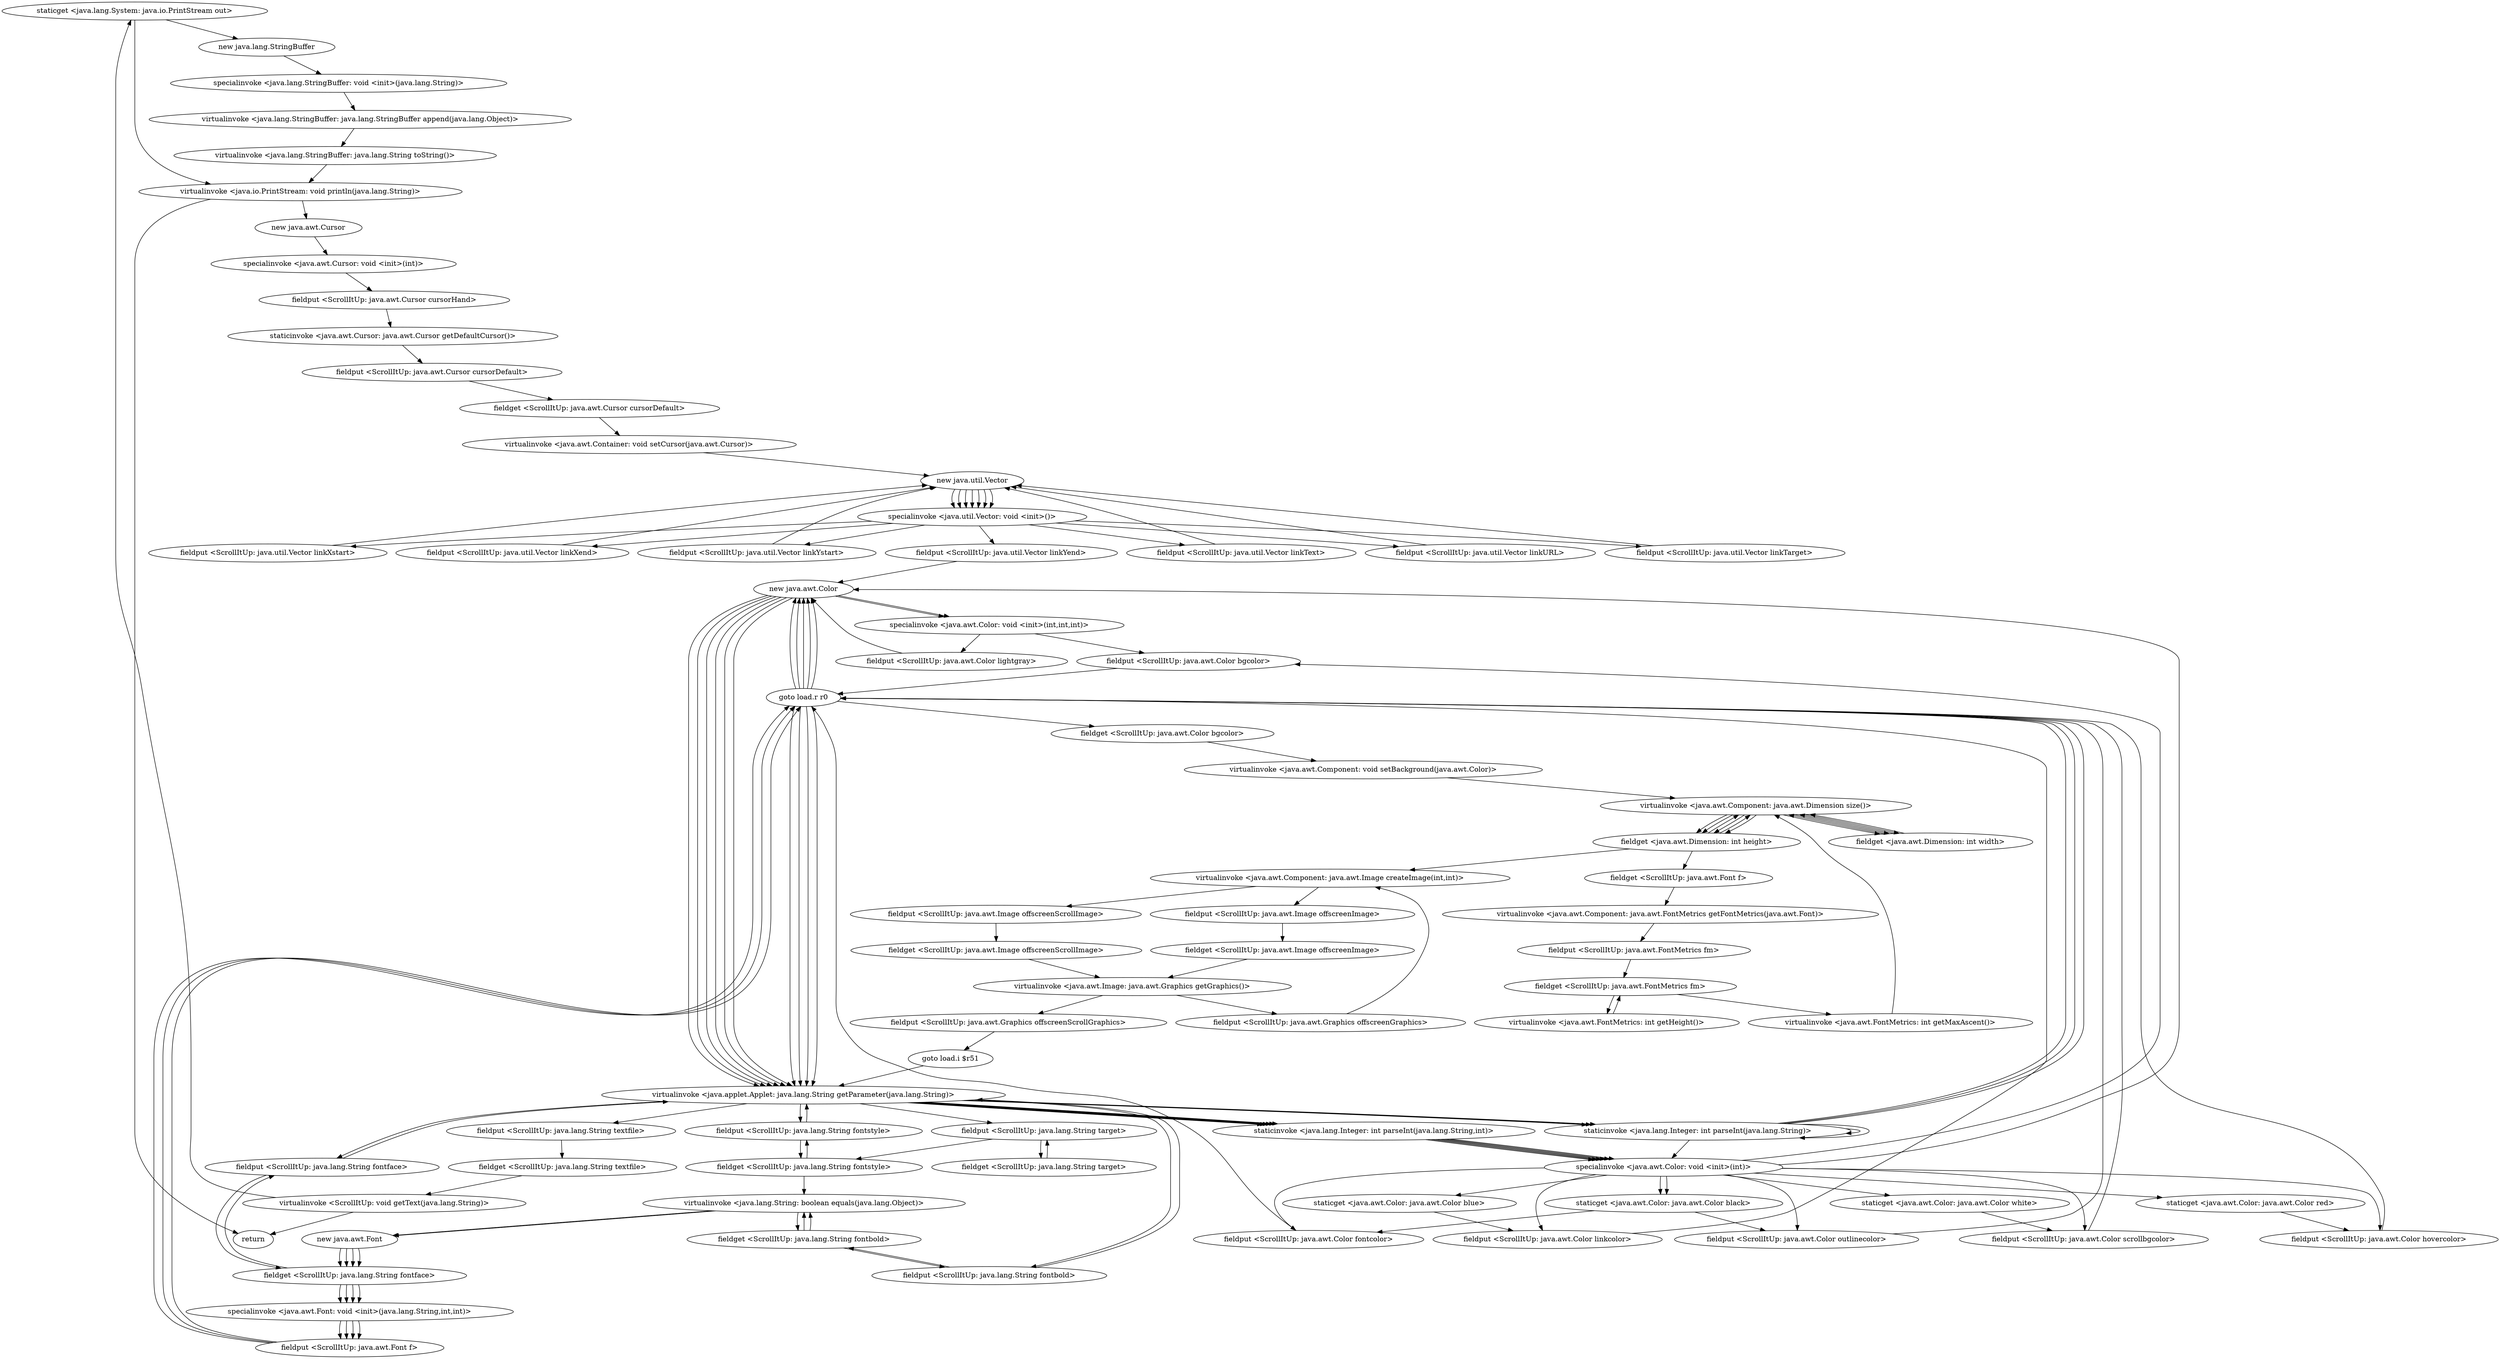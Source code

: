 digraph "" {
"staticget <java.lang.System: java.io.PrintStream out>";
 "staticget <java.lang.System: java.io.PrintStream out>"->"virtualinvoke <java.io.PrintStream: void println(java.lang.String)>";
 "virtualinvoke <java.io.PrintStream: void println(java.lang.String)>"->"new java.awt.Cursor";
 "new java.awt.Cursor"->"specialinvoke <java.awt.Cursor: void <init>(int)>";
 "specialinvoke <java.awt.Cursor: void <init>(int)>"->"fieldput <ScrollItUp: java.awt.Cursor cursorHand>";
 "fieldput <ScrollItUp: java.awt.Cursor cursorHand>"->"staticinvoke <java.awt.Cursor: java.awt.Cursor getDefaultCursor()>";
 "staticinvoke <java.awt.Cursor: java.awt.Cursor getDefaultCursor()>"->"fieldput <ScrollItUp: java.awt.Cursor cursorDefault>";
 "fieldput <ScrollItUp: java.awt.Cursor cursorDefault>"->"fieldget <ScrollItUp: java.awt.Cursor cursorDefault>";
 "fieldget <ScrollItUp: java.awt.Cursor cursorDefault>"->"virtualinvoke <java.awt.Container: void setCursor(java.awt.Cursor)>";
 "virtualinvoke <java.awt.Container: void setCursor(java.awt.Cursor)>"->"new java.util.Vector";
 "new java.util.Vector"->"specialinvoke <java.util.Vector: void <init>()>";
 "specialinvoke <java.util.Vector: void <init>()>"->"fieldput <ScrollItUp: java.util.Vector linkText>";
 "fieldput <ScrollItUp: java.util.Vector linkText>"->"new java.util.Vector";
 "new java.util.Vector"->"specialinvoke <java.util.Vector: void <init>()>";
 "specialinvoke <java.util.Vector: void <init>()>"->"fieldput <ScrollItUp: java.util.Vector linkURL>";
 "fieldput <ScrollItUp: java.util.Vector linkURL>"->"new java.util.Vector";
 "new java.util.Vector"->"specialinvoke <java.util.Vector: void <init>()>";
 "specialinvoke <java.util.Vector: void <init>()>"->"fieldput <ScrollItUp: java.util.Vector linkTarget>";
 "fieldput <ScrollItUp: java.util.Vector linkTarget>"->"new java.util.Vector";
 "new java.util.Vector"->"specialinvoke <java.util.Vector: void <init>()>";
 "specialinvoke <java.util.Vector: void <init>()>"->"fieldput <ScrollItUp: java.util.Vector linkXstart>";
 "fieldput <ScrollItUp: java.util.Vector linkXstart>"->"new java.util.Vector";
 "new java.util.Vector"->"specialinvoke <java.util.Vector: void <init>()>";
 "specialinvoke <java.util.Vector: void <init>()>"->"fieldput <ScrollItUp: java.util.Vector linkXend>";
 "fieldput <ScrollItUp: java.util.Vector linkXend>"->"new java.util.Vector";
 "new java.util.Vector"->"specialinvoke <java.util.Vector: void <init>()>";
 "specialinvoke <java.util.Vector: void <init>()>"->"fieldput <ScrollItUp: java.util.Vector linkYstart>";
 "fieldput <ScrollItUp: java.util.Vector linkYstart>"->"new java.util.Vector";
 "new java.util.Vector"->"specialinvoke <java.util.Vector: void <init>()>";
 "specialinvoke <java.util.Vector: void <init>()>"->"fieldput <ScrollItUp: java.util.Vector linkYend>";
 "fieldput <ScrollItUp: java.util.Vector linkYend>"->"new java.awt.Color";
 "new java.awt.Color"->"specialinvoke <java.awt.Color: void <init>(int,int,int)>";
 "specialinvoke <java.awt.Color: void <init>(int,int,int)>"->"fieldput <ScrollItUp: java.awt.Color lightgray>";
 "fieldput <ScrollItUp: java.awt.Color lightgray>"->"new java.awt.Color";
 "new java.awt.Color"->"virtualinvoke <java.applet.Applet: java.lang.String getParameter(java.lang.String)>";
 "virtualinvoke <java.applet.Applet: java.lang.String getParameter(java.lang.String)>"->"staticinvoke <java.lang.Integer: int parseInt(java.lang.String,int)>";
 "staticinvoke <java.lang.Integer: int parseInt(java.lang.String,int)>"->"specialinvoke <java.awt.Color: void <init>(int)>";
 "specialinvoke <java.awt.Color: void <init>(int)>"->"fieldput <ScrollItUp: java.awt.Color bgcolor>";
 "fieldput <ScrollItUp: java.awt.Color bgcolor>"->"goto load.r r0";
 "goto load.r r0"->"new java.awt.Color";
 "new java.awt.Color"->"virtualinvoke <java.applet.Applet: java.lang.String getParameter(java.lang.String)>";
 "virtualinvoke <java.applet.Applet: java.lang.String getParameter(java.lang.String)>"->"staticinvoke <java.lang.Integer: int parseInt(java.lang.String,int)>";
 "staticinvoke <java.lang.Integer: int parseInt(java.lang.String,int)>"->"specialinvoke <java.awt.Color: void <init>(int)>";
 "specialinvoke <java.awt.Color: void <init>(int)>"->"fieldput <ScrollItUp: java.awt.Color outlinecolor>";
 "fieldput <ScrollItUp: java.awt.Color outlinecolor>"->"goto load.r r0";
 "goto load.r r0"->"new java.awt.Color";
 "new java.awt.Color"->"virtualinvoke <java.applet.Applet: java.lang.String getParameter(java.lang.String)>";
 "virtualinvoke <java.applet.Applet: java.lang.String getParameter(java.lang.String)>"->"staticinvoke <java.lang.Integer: int parseInt(java.lang.String,int)>";
 "staticinvoke <java.lang.Integer: int parseInt(java.lang.String,int)>"->"specialinvoke <java.awt.Color: void <init>(int)>";
 "specialinvoke <java.awt.Color: void <init>(int)>"->"fieldput <ScrollItUp: java.awt.Color scrollbgcolor>";
 "fieldput <ScrollItUp: java.awt.Color scrollbgcolor>"->"goto load.r r0";
 "goto load.r r0"->"new java.awt.Color";
 "new java.awt.Color"->"virtualinvoke <java.applet.Applet: java.lang.String getParameter(java.lang.String)>";
 "virtualinvoke <java.applet.Applet: java.lang.String getParameter(java.lang.String)>"->"staticinvoke <java.lang.Integer: int parseInt(java.lang.String,int)>";
 "staticinvoke <java.lang.Integer: int parseInt(java.lang.String,int)>"->"specialinvoke <java.awt.Color: void <init>(int)>";
 "specialinvoke <java.awt.Color: void <init>(int)>"->"fieldput <ScrollItUp: java.awt.Color fontcolor>";
 "fieldput <ScrollItUp: java.awt.Color fontcolor>"->"goto load.r r0";
 "goto load.r r0"->"new java.awt.Color";
 "new java.awt.Color"->"virtualinvoke <java.applet.Applet: java.lang.String getParameter(java.lang.String)>";
 "virtualinvoke <java.applet.Applet: java.lang.String getParameter(java.lang.String)>"->"staticinvoke <java.lang.Integer: int parseInt(java.lang.String,int)>";
 "staticinvoke <java.lang.Integer: int parseInt(java.lang.String,int)>"->"specialinvoke <java.awt.Color: void <init>(int)>";
 "specialinvoke <java.awt.Color: void <init>(int)>"->"fieldput <ScrollItUp: java.awt.Color hovercolor>";
 "fieldput <ScrollItUp: java.awt.Color hovercolor>"->"goto load.r r0";
 "goto load.r r0"->"new java.awt.Color";
 "new java.awt.Color"->"virtualinvoke <java.applet.Applet: java.lang.String getParameter(java.lang.String)>";
 "virtualinvoke <java.applet.Applet: java.lang.String getParameter(java.lang.String)>"->"staticinvoke <java.lang.Integer: int parseInt(java.lang.String,int)>";
 "staticinvoke <java.lang.Integer: int parseInt(java.lang.String,int)>"->"specialinvoke <java.awt.Color: void <init>(int)>";
 "specialinvoke <java.awt.Color: void <init>(int)>"->"fieldput <ScrollItUp: java.awt.Color linkcolor>";
 "fieldput <ScrollItUp: java.awt.Color linkcolor>"->"goto load.r r0";
 "goto load.r r0"->"virtualinvoke <java.applet.Applet: java.lang.String getParameter(java.lang.String)>";
 "virtualinvoke <java.applet.Applet: java.lang.String getParameter(java.lang.String)>"->"fieldput <ScrollItUp: java.lang.String fontface>";
 "fieldput <ScrollItUp: java.lang.String fontface>"->"fieldget <ScrollItUp: java.lang.String fontface>";
 "fieldget <ScrollItUp: java.lang.String fontface>"->"fieldput <ScrollItUp: java.lang.String fontface>";
 "fieldput <ScrollItUp: java.lang.String fontface>"->"virtualinvoke <java.applet.Applet: java.lang.String getParameter(java.lang.String)>";
 "virtualinvoke <java.applet.Applet: java.lang.String getParameter(java.lang.String)>"->"fieldput <ScrollItUp: java.lang.String fontstyle>";
 "fieldput <ScrollItUp: java.lang.String fontstyle>"->"fieldget <ScrollItUp: java.lang.String fontstyle>";
 "fieldget <ScrollItUp: java.lang.String fontstyle>"->"fieldput <ScrollItUp: java.lang.String fontstyle>";
 "fieldput <ScrollItUp: java.lang.String fontstyle>"->"virtualinvoke <java.applet.Applet: java.lang.String getParameter(java.lang.String)>";
 "virtualinvoke <java.applet.Applet: java.lang.String getParameter(java.lang.String)>"->"fieldput <ScrollItUp: java.lang.String fontbold>";
 "fieldput <ScrollItUp: java.lang.String fontbold>"->"fieldget <ScrollItUp: java.lang.String fontbold>";
 "fieldget <ScrollItUp: java.lang.String fontbold>"->"fieldput <ScrollItUp: java.lang.String fontbold>";
 "fieldput <ScrollItUp: java.lang.String fontbold>"->"virtualinvoke <java.applet.Applet: java.lang.String getParameter(java.lang.String)>";
 "virtualinvoke <java.applet.Applet: java.lang.String getParameter(java.lang.String)>"->"staticinvoke <java.lang.Integer: int parseInt(java.lang.String)>";
 "staticinvoke <java.lang.Integer: int parseInt(java.lang.String)>"->"goto load.r r0";
 "goto load.r r0"->"virtualinvoke <java.applet.Applet: java.lang.String getParameter(java.lang.String)>";
 "virtualinvoke <java.applet.Applet: java.lang.String getParameter(java.lang.String)>"->"staticinvoke <java.lang.Integer: int parseInt(java.lang.String)>";
 "staticinvoke <java.lang.Integer: int parseInt(java.lang.String)>"->"goto load.r r0";
 "goto load.r r0"->"virtualinvoke <java.applet.Applet: java.lang.String getParameter(java.lang.String)>";
 "virtualinvoke <java.applet.Applet: java.lang.String getParameter(java.lang.String)>"->"staticinvoke <java.lang.Integer: int parseInt(java.lang.String)>";
 "staticinvoke <java.lang.Integer: int parseInt(java.lang.String)>"->"goto load.r r0";
 "goto load.r r0"->"virtualinvoke <java.applet.Applet: java.lang.String getParameter(java.lang.String)>";
 "virtualinvoke <java.applet.Applet: java.lang.String getParameter(java.lang.String)>"->"fieldput <ScrollItUp: java.lang.String target>";
 "fieldput <ScrollItUp: java.lang.String target>"->"fieldget <ScrollItUp: java.lang.String target>";
 "fieldget <ScrollItUp: java.lang.String target>"->"fieldput <ScrollItUp: java.lang.String target>";
 "fieldput <ScrollItUp: java.lang.String target>"->"fieldget <ScrollItUp: java.lang.String fontstyle>";
 "fieldget <ScrollItUp: java.lang.String fontstyle>"->"virtualinvoke <java.lang.String: boolean equals(java.lang.Object)>";
 "virtualinvoke <java.lang.String: boolean equals(java.lang.Object)>"->"fieldget <ScrollItUp: java.lang.String fontbold>";
 "fieldget <ScrollItUp: java.lang.String fontbold>"->"virtualinvoke <java.lang.String: boolean equals(java.lang.Object)>";
 "virtualinvoke <java.lang.String: boolean equals(java.lang.Object)>"->"new java.awt.Font";
 "new java.awt.Font"->"fieldget <ScrollItUp: java.lang.String fontface>";
 "fieldget <ScrollItUp: java.lang.String fontface>"->"specialinvoke <java.awt.Font: void <init>(java.lang.String,int,int)>";
 "specialinvoke <java.awt.Font: void <init>(java.lang.String,int,int)>"->"fieldput <ScrollItUp: java.awt.Font f>";
 "fieldput <ScrollItUp: java.awt.Font f>"->"goto load.r r0";
 "goto load.r r0"->"fieldget <ScrollItUp: java.awt.Color bgcolor>";
 "fieldget <ScrollItUp: java.awt.Color bgcolor>"->"virtualinvoke <java.awt.Component: void setBackground(java.awt.Color)>";
 "virtualinvoke <java.awt.Component: void setBackground(java.awt.Color)>"->"virtualinvoke <java.awt.Component: java.awt.Dimension size()>";
 "virtualinvoke <java.awt.Component: java.awt.Dimension size()>"->"fieldget <java.awt.Dimension: int height>";
 "fieldget <java.awt.Dimension: int height>"->"fieldget <ScrollItUp: java.awt.Font f>";
 "fieldget <ScrollItUp: java.awt.Font f>"->"virtualinvoke <java.awt.Component: java.awt.FontMetrics getFontMetrics(java.awt.Font)>";
 "virtualinvoke <java.awt.Component: java.awt.FontMetrics getFontMetrics(java.awt.Font)>"->"fieldput <ScrollItUp: java.awt.FontMetrics fm>";
 "fieldput <ScrollItUp: java.awt.FontMetrics fm>"->"fieldget <ScrollItUp: java.awt.FontMetrics fm>";
 "fieldget <ScrollItUp: java.awt.FontMetrics fm>"->"virtualinvoke <java.awt.FontMetrics: int getHeight()>";
 "virtualinvoke <java.awt.FontMetrics: int getHeight()>"->"fieldget <ScrollItUp: java.awt.FontMetrics fm>";
 "fieldget <ScrollItUp: java.awt.FontMetrics fm>"->"virtualinvoke <java.awt.FontMetrics: int getMaxAscent()>";
 "virtualinvoke <java.awt.FontMetrics: int getMaxAscent()>"->"virtualinvoke <java.awt.Component: java.awt.Dimension size()>";
 "virtualinvoke <java.awt.Component: java.awt.Dimension size()>"->"fieldget <java.awt.Dimension: int width>";
 "fieldget <java.awt.Dimension: int width>"->"virtualinvoke <java.awt.Component: java.awt.Dimension size()>";
 "virtualinvoke <java.awt.Component: java.awt.Dimension size()>"->"fieldget <java.awt.Dimension: int height>";
 "fieldget <java.awt.Dimension: int height>"->"virtualinvoke <java.awt.Component: java.awt.Dimension size()>";
 "virtualinvoke <java.awt.Component: java.awt.Dimension size()>"->"fieldget <java.awt.Dimension: int width>";
 "fieldget <java.awt.Dimension: int width>"->"virtualinvoke <java.awt.Component: java.awt.Dimension size()>";
 "virtualinvoke <java.awt.Component: java.awt.Dimension size()>"->"fieldget <java.awt.Dimension: int height>";
 "fieldget <java.awt.Dimension: int height>"->"virtualinvoke <java.awt.Component: java.awt.Dimension size()>";
 "virtualinvoke <java.awt.Component: java.awt.Dimension size()>"->"fieldget <java.awt.Dimension: int width>";
 "fieldget <java.awt.Dimension: int width>"->"virtualinvoke <java.awt.Component: java.awt.Dimension size()>";
 "virtualinvoke <java.awt.Component: java.awt.Dimension size()>"->"fieldget <java.awt.Dimension: int height>";
 "fieldget <java.awt.Dimension: int height>"->"virtualinvoke <java.awt.Component: java.awt.Image createImage(int,int)>";
 "virtualinvoke <java.awt.Component: java.awt.Image createImage(int,int)>"->"fieldput <ScrollItUp: java.awt.Image offscreenImage>";
 "fieldput <ScrollItUp: java.awt.Image offscreenImage>"->"fieldget <ScrollItUp: java.awt.Image offscreenImage>";
 "fieldget <ScrollItUp: java.awt.Image offscreenImage>"->"virtualinvoke <java.awt.Image: java.awt.Graphics getGraphics()>";
 "virtualinvoke <java.awt.Image: java.awt.Graphics getGraphics()>"->"fieldput <ScrollItUp: java.awt.Graphics offscreenGraphics>";
 "fieldput <ScrollItUp: java.awt.Graphics offscreenGraphics>"->"virtualinvoke <java.awt.Component: java.awt.Image createImage(int,int)>";
 "virtualinvoke <java.awt.Component: java.awt.Image createImage(int,int)>"->"fieldput <ScrollItUp: java.awt.Image offscreenScrollImage>";
 "fieldput <ScrollItUp: java.awt.Image offscreenScrollImage>"->"fieldget <ScrollItUp: java.awt.Image offscreenScrollImage>";
 "fieldget <ScrollItUp: java.awt.Image offscreenScrollImage>"->"virtualinvoke <java.awt.Image: java.awt.Graphics getGraphics()>";
 "virtualinvoke <java.awt.Image: java.awt.Graphics getGraphics()>"->"fieldput <ScrollItUp: java.awt.Graphics offscreenScrollGraphics>";
 "fieldput <ScrollItUp: java.awt.Graphics offscreenScrollGraphics>"->"goto load.i $r51";
 "goto load.i $r51"->"virtualinvoke <java.applet.Applet: java.lang.String getParameter(java.lang.String)>";
 "virtualinvoke <java.applet.Applet: java.lang.String getParameter(java.lang.String)>"->"fieldput <ScrollItUp: java.lang.String textfile>";
 "fieldput <ScrollItUp: java.lang.String textfile>"->"fieldget <ScrollItUp: java.lang.String textfile>";
 "fieldget <ScrollItUp: java.lang.String textfile>"->"virtualinvoke <ScrollItUp: void getText(java.lang.String)>";
 "virtualinvoke <ScrollItUp: void getText(java.lang.String)>"->"return";
 "virtualinvoke <ScrollItUp: void getText(java.lang.String)>"->"staticget <java.lang.System: java.io.PrintStream out>";
 "staticget <java.lang.System: java.io.PrintStream out>"->"new java.lang.StringBuffer";
 "new java.lang.StringBuffer"->"specialinvoke <java.lang.StringBuffer: void <init>(java.lang.String)>";
 "specialinvoke <java.lang.StringBuffer: void <init>(java.lang.String)>"->"virtualinvoke <java.lang.StringBuffer: java.lang.StringBuffer append(java.lang.Object)>";
 "virtualinvoke <java.lang.StringBuffer: java.lang.StringBuffer append(java.lang.Object)>"->"virtualinvoke <java.lang.StringBuffer: java.lang.String toString()>";
 "virtualinvoke <java.lang.StringBuffer: java.lang.String toString()>"->"virtualinvoke <java.io.PrintStream: void println(java.lang.String)>";
 "virtualinvoke <java.io.PrintStream: void println(java.lang.String)>"->"return";
"new java.awt.Font";
 "new java.awt.Font"->"fieldget <ScrollItUp: java.lang.String fontface>";
 "fieldget <ScrollItUp: java.lang.String fontface>"->"specialinvoke <java.awt.Font: void <init>(java.lang.String,int,int)>";
 "specialinvoke <java.awt.Font: void <init>(java.lang.String,int,int)>"->"fieldput <ScrollItUp: java.awt.Font f>";
 "fieldput <ScrollItUp: java.awt.Font f>"->"goto load.r r0";
"fieldget <ScrollItUp: java.lang.String fontbold>";
 "fieldget <ScrollItUp: java.lang.String fontbold>"->"virtualinvoke <java.lang.String: boolean equals(java.lang.Object)>";
 "virtualinvoke <java.lang.String: boolean equals(java.lang.Object)>"->"new java.awt.Font";
 "new java.awt.Font"->"fieldget <ScrollItUp: java.lang.String fontface>";
 "fieldget <ScrollItUp: java.lang.String fontface>"->"specialinvoke <java.awt.Font: void <init>(java.lang.String,int,int)>";
 "specialinvoke <java.awt.Font: void <init>(java.lang.String,int,int)>"->"fieldput <ScrollItUp: java.awt.Font f>";
 "fieldput <ScrollItUp: java.awt.Font f>"->"goto load.r r0";
"new java.awt.Font";
 "new java.awt.Font"->"fieldget <ScrollItUp: java.lang.String fontface>";
 "fieldget <ScrollItUp: java.lang.String fontface>"->"specialinvoke <java.awt.Font: void <init>(java.lang.String,int,int)>";
 "specialinvoke <java.awt.Font: void <init>(java.lang.String,int,int)>"->"fieldput <ScrollItUp: java.awt.Font f>";
 "staticinvoke <java.lang.Integer: int parseInt(java.lang.String)>"-> "staticinvoke <java.lang.Integer: int parseInt(java.lang.String)>"-> "staticinvoke <java.lang.Integer: int parseInt(java.lang.String)>"-> "specialinvoke <java.awt.Color: void <init>(int)>"->"staticget <java.awt.Color: java.awt.Color blue>";
 "staticget <java.awt.Color: java.awt.Color blue>"->"fieldput <ScrollItUp: java.awt.Color linkcolor>";
 "specialinvoke <java.awt.Color: void <init>(int)>"->"staticget <java.awt.Color: java.awt.Color red>";
 "staticget <java.awt.Color: java.awt.Color red>"->"fieldput <ScrollItUp: java.awt.Color hovercolor>";
 "specialinvoke <java.awt.Color: void <init>(int)>"->"staticget <java.awt.Color: java.awt.Color black>";
 "staticget <java.awt.Color: java.awt.Color black>"->"fieldput <ScrollItUp: java.awt.Color fontcolor>";
 "specialinvoke <java.awt.Color: void <init>(int)>"->"staticget <java.awt.Color: java.awt.Color white>";
 "staticget <java.awt.Color: java.awt.Color white>"->"fieldput <ScrollItUp: java.awt.Color scrollbgcolor>";
 "specialinvoke <java.awt.Color: void <init>(int)>"->"staticget <java.awt.Color: java.awt.Color black>";
 "staticget <java.awt.Color: java.awt.Color black>"->"fieldput <ScrollItUp: java.awt.Color outlinecolor>";
 "specialinvoke <java.awt.Color: void <init>(int)>"->"new java.awt.Color";
 "new java.awt.Color"->"specialinvoke <java.awt.Color: void <init>(int,int,int)>";
 "specialinvoke <java.awt.Color: void <init>(int,int,int)>"->"fieldput <ScrollItUp: java.awt.Color bgcolor>";
}

